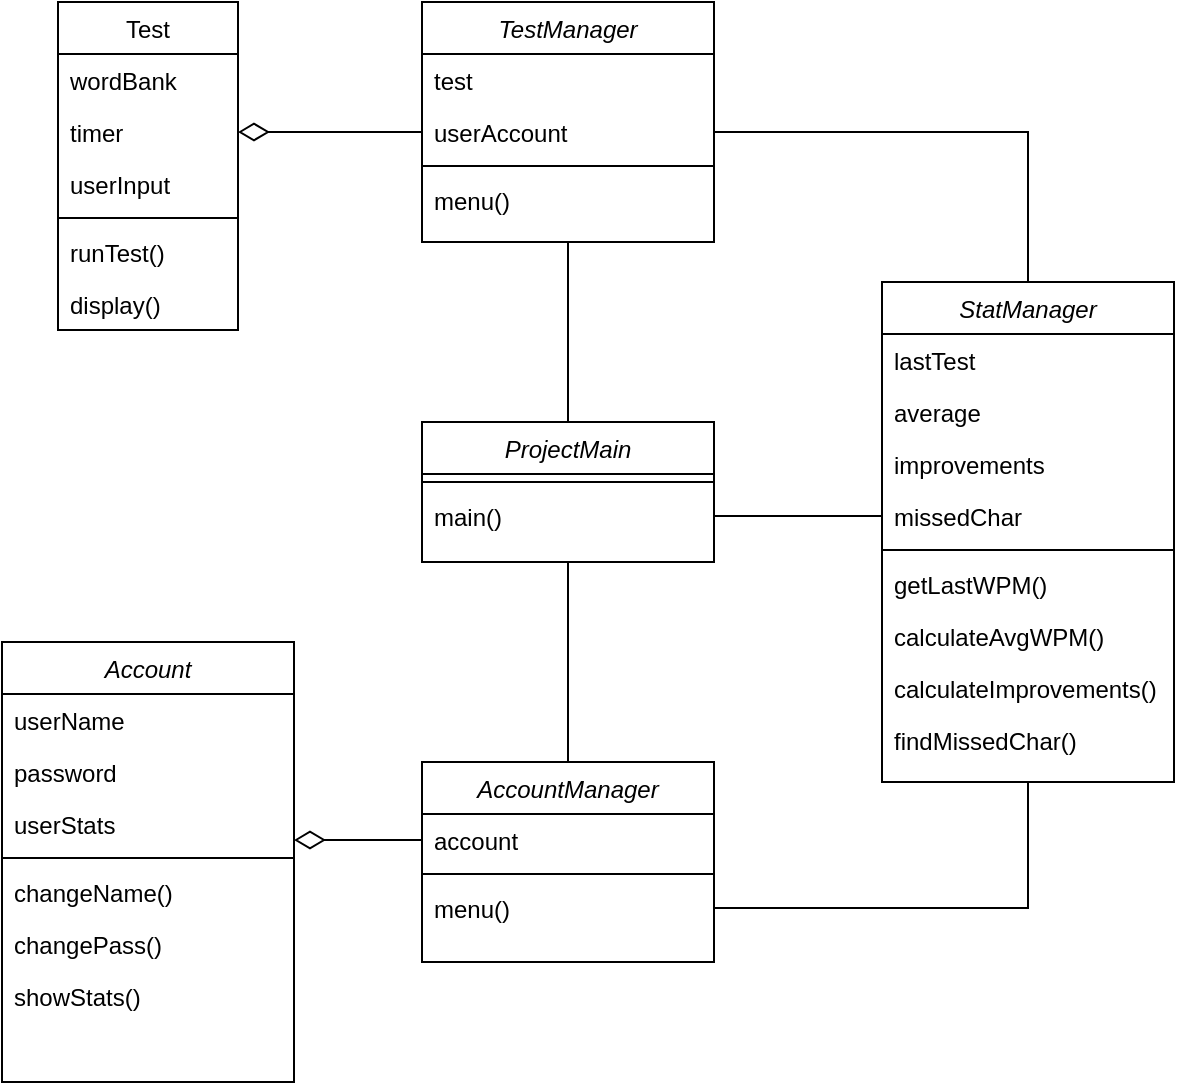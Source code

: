 <mxfile version="15.1.4" type="device"><diagram id="C5RBs43oDa-KdzZeNtuy" name="Page-1"><mxGraphModel dx="1422" dy="762" grid="1" gridSize="10" guides="1" tooltips="1" connect="1" arrows="1" fold="1" page="1" pageScale="1" pageWidth="827" pageHeight="1169" math="0" shadow="0"><root><mxCell id="WIyWlLk6GJQsqaUBKTNV-0"/><mxCell id="WIyWlLk6GJQsqaUBKTNV-1" parent="WIyWlLk6GJQsqaUBKTNV-0"/><mxCell id="zkfFHV4jXpPFQw0GAbJ--0" value="TestManager" style="swimlane;fontStyle=2;align=center;verticalAlign=top;childLayout=stackLayout;horizontal=1;startSize=26;horizontalStack=0;resizeParent=1;resizeLast=0;collapsible=1;marginBottom=0;rounded=0;shadow=0;strokeWidth=1;" parent="WIyWlLk6GJQsqaUBKTNV-1" vertex="1"><mxGeometry x="380" y="120" width="146" height="120" as="geometry"><mxRectangle x="230" y="140" width="160" height="26" as="alternateBounds"/></mxGeometry></mxCell><mxCell id="zkfFHV4jXpPFQw0GAbJ--1" value="test" style="text;align=left;verticalAlign=top;spacingLeft=4;spacingRight=4;overflow=hidden;rotatable=0;points=[[0,0.5],[1,0.5]];portConstraint=eastwest;" parent="zkfFHV4jXpPFQw0GAbJ--0" vertex="1"><mxGeometry y="26" width="146" height="26" as="geometry"/></mxCell><mxCell id="zkfFHV4jXpPFQw0GAbJ--2" value="userAccount" style="text;align=left;verticalAlign=top;spacingLeft=4;spacingRight=4;overflow=hidden;rotatable=0;points=[[0,0.5],[1,0.5]];portConstraint=eastwest;rounded=0;shadow=0;html=0;" parent="zkfFHV4jXpPFQw0GAbJ--0" vertex="1"><mxGeometry y="52" width="146" height="26" as="geometry"/></mxCell><mxCell id="zkfFHV4jXpPFQw0GAbJ--4" value="" style="line;html=1;strokeWidth=1;align=left;verticalAlign=middle;spacingTop=-1;spacingLeft=3;spacingRight=3;rotatable=0;labelPosition=right;points=[];portConstraint=eastwest;" parent="zkfFHV4jXpPFQw0GAbJ--0" vertex="1"><mxGeometry y="78" width="146" height="8" as="geometry"/></mxCell><mxCell id="DOQCykzQyZkicGyAcJXy-2" value="menu()" style="text;align=left;verticalAlign=top;spacingLeft=4;spacingRight=4;overflow=hidden;rotatable=0;points=[[0,0.5],[1,0.5]];portConstraint=eastwest;rounded=0;shadow=0;html=0;" vertex="1" parent="zkfFHV4jXpPFQw0GAbJ--0"><mxGeometry y="86" width="146" height="26" as="geometry"/></mxCell><mxCell id="zkfFHV4jXpPFQw0GAbJ--17" value="Test" style="swimlane;fontStyle=0;align=center;verticalAlign=top;childLayout=stackLayout;horizontal=1;startSize=26;horizontalStack=0;resizeParent=1;resizeLast=0;collapsible=1;marginBottom=0;rounded=0;shadow=0;strokeWidth=1;" parent="WIyWlLk6GJQsqaUBKTNV-1" vertex="1"><mxGeometry x="198" y="120" width="90" height="164" as="geometry"><mxRectangle x="550" y="140" width="160" height="26" as="alternateBounds"/></mxGeometry></mxCell><mxCell id="zkfFHV4jXpPFQw0GAbJ--18" value="wordBank" style="text;align=left;verticalAlign=top;spacingLeft=4;spacingRight=4;overflow=hidden;rotatable=0;points=[[0,0.5],[1,0.5]];portConstraint=eastwest;" parent="zkfFHV4jXpPFQw0GAbJ--17" vertex="1"><mxGeometry y="26" width="90" height="26" as="geometry"/></mxCell><mxCell id="zkfFHV4jXpPFQw0GAbJ--19" value="timer" style="text;align=left;verticalAlign=top;spacingLeft=4;spacingRight=4;overflow=hidden;rotatable=0;points=[[0,0.5],[1,0.5]];portConstraint=eastwest;rounded=0;shadow=0;html=0;" parent="zkfFHV4jXpPFQw0GAbJ--17" vertex="1"><mxGeometry y="52" width="90" height="26" as="geometry"/></mxCell><mxCell id="zkfFHV4jXpPFQw0GAbJ--20" value="userInput" style="text;align=left;verticalAlign=top;spacingLeft=4;spacingRight=4;overflow=hidden;rotatable=0;points=[[0,0.5],[1,0.5]];portConstraint=eastwest;rounded=0;shadow=0;html=0;" parent="zkfFHV4jXpPFQw0GAbJ--17" vertex="1"><mxGeometry y="78" width="90" height="26" as="geometry"/></mxCell><mxCell id="zkfFHV4jXpPFQw0GAbJ--23" value="" style="line;html=1;strokeWidth=1;align=left;verticalAlign=middle;spacingTop=-1;spacingLeft=3;spacingRight=3;rotatable=0;labelPosition=right;points=[];portConstraint=eastwest;" parent="zkfFHV4jXpPFQw0GAbJ--17" vertex="1"><mxGeometry y="104" width="90" height="8" as="geometry"/></mxCell><mxCell id="zkfFHV4jXpPFQw0GAbJ--24" value="runTest()" style="text;align=left;verticalAlign=top;spacingLeft=4;spacingRight=4;overflow=hidden;rotatable=0;points=[[0,0.5],[1,0.5]];portConstraint=eastwest;" parent="zkfFHV4jXpPFQw0GAbJ--17" vertex="1"><mxGeometry y="112" width="90" height="26" as="geometry"/></mxCell><mxCell id="zkfFHV4jXpPFQw0GAbJ--25" value="display()" style="text;align=left;verticalAlign=top;spacingLeft=4;spacingRight=4;overflow=hidden;rotatable=0;points=[[0,0.5],[1,0.5]];portConstraint=eastwest;" parent="zkfFHV4jXpPFQw0GAbJ--17" vertex="1"><mxGeometry y="138" width="90" height="26" as="geometry"/></mxCell><mxCell id="DOQCykzQyZkicGyAcJXy-55" style="edgeStyle=orthogonalEdgeStyle;rounded=0;orthogonalLoop=1;jettySize=auto;html=1;exitX=0.5;exitY=0;exitDx=0;exitDy=0;entryX=1;entryY=0.5;entryDx=0;entryDy=0;endArrow=none;endFill=0;endSize=13;strokeWidth=1;" edge="1" parent="WIyWlLk6GJQsqaUBKTNV-1" source="DOQCykzQyZkicGyAcJXy-14" target="zkfFHV4jXpPFQw0GAbJ--2"><mxGeometry relative="1" as="geometry"/></mxCell><mxCell id="DOQCykzQyZkicGyAcJXy-14" value="StatManager" style="swimlane;fontStyle=2;align=center;verticalAlign=top;childLayout=stackLayout;horizontal=1;startSize=26;horizontalStack=0;resizeParent=1;resizeLast=0;collapsible=1;marginBottom=0;rounded=0;shadow=0;strokeWidth=1;" vertex="1" parent="WIyWlLk6GJQsqaUBKTNV-1"><mxGeometry x="610" y="260" width="146" height="250" as="geometry"><mxRectangle x="230" y="140" width="160" height="26" as="alternateBounds"/></mxGeometry></mxCell><mxCell id="DOQCykzQyZkicGyAcJXy-15" value="lastTest" style="text;align=left;verticalAlign=top;spacingLeft=4;spacingRight=4;overflow=hidden;rotatable=0;points=[[0,0.5],[1,0.5]];portConstraint=eastwest;" vertex="1" parent="DOQCykzQyZkicGyAcJXy-14"><mxGeometry y="26" width="146" height="26" as="geometry"/></mxCell><mxCell id="DOQCykzQyZkicGyAcJXy-16" value="average" style="text;align=left;verticalAlign=top;spacingLeft=4;spacingRight=4;overflow=hidden;rotatable=0;points=[[0,0.5],[1,0.5]];portConstraint=eastwest;rounded=0;shadow=0;html=0;" vertex="1" parent="DOQCykzQyZkicGyAcJXy-14"><mxGeometry y="52" width="146" height="26" as="geometry"/></mxCell><mxCell id="DOQCykzQyZkicGyAcJXy-17" value="improvements&#10;" style="text;align=left;verticalAlign=top;spacingLeft=4;spacingRight=4;overflow=hidden;rotatable=0;points=[[0,0.5],[1,0.5]];portConstraint=eastwest;rounded=0;shadow=0;html=0;" vertex="1" parent="DOQCykzQyZkicGyAcJXy-14"><mxGeometry y="78" width="146" height="26" as="geometry"/></mxCell><mxCell id="DOQCykzQyZkicGyAcJXy-19" value="missedChar" style="text;align=left;verticalAlign=top;spacingLeft=4;spacingRight=4;overflow=hidden;rotatable=0;points=[[0,0.5],[1,0.5]];portConstraint=eastwest;rounded=0;shadow=0;html=0;" vertex="1" parent="DOQCykzQyZkicGyAcJXy-14"><mxGeometry y="104" width="146" height="26" as="geometry"/></mxCell><mxCell id="DOQCykzQyZkicGyAcJXy-18" value="" style="line;html=1;strokeWidth=1;align=left;verticalAlign=middle;spacingTop=-1;spacingLeft=3;spacingRight=3;rotatable=0;labelPosition=right;points=[];portConstraint=eastwest;" vertex="1" parent="DOQCykzQyZkicGyAcJXy-14"><mxGeometry y="130" width="146" height="8" as="geometry"/></mxCell><mxCell id="DOQCykzQyZkicGyAcJXy-20" value="getLastWPM()" style="text;align=left;verticalAlign=top;spacingLeft=4;spacingRight=4;overflow=hidden;rotatable=0;points=[[0,0.5],[1,0.5]];portConstraint=eastwest;rounded=0;shadow=0;html=0;" vertex="1" parent="DOQCykzQyZkicGyAcJXy-14"><mxGeometry y="138" width="146" height="26" as="geometry"/></mxCell><mxCell id="DOQCykzQyZkicGyAcJXy-21" value="calculateAvgWPM()" style="text;align=left;verticalAlign=top;spacingLeft=4;spacingRight=4;overflow=hidden;rotatable=0;points=[[0,0.5],[1,0.5]];portConstraint=eastwest;rounded=0;shadow=0;html=0;" vertex="1" parent="DOQCykzQyZkicGyAcJXy-14"><mxGeometry y="164" width="146" height="26" as="geometry"/></mxCell><mxCell id="DOQCykzQyZkicGyAcJXy-22" value="calculateImprovements()" style="text;align=left;verticalAlign=top;spacingLeft=4;spacingRight=4;overflow=hidden;rotatable=0;points=[[0,0.5],[1,0.5]];portConstraint=eastwest;rounded=0;shadow=0;html=0;" vertex="1" parent="DOQCykzQyZkicGyAcJXy-14"><mxGeometry y="190" width="146" height="26" as="geometry"/></mxCell><mxCell id="DOQCykzQyZkicGyAcJXy-23" value="findMissedChar()" style="text;align=left;verticalAlign=top;spacingLeft=4;spacingRight=4;overflow=hidden;rotatable=0;points=[[0,0.5],[1,0.5]];portConstraint=eastwest;rounded=0;shadow=0;html=0;" vertex="1" parent="DOQCykzQyZkicGyAcJXy-14"><mxGeometry y="216" width="146" height="26" as="geometry"/></mxCell><mxCell id="DOQCykzQyZkicGyAcJXy-24" value="AccountManager" style="swimlane;fontStyle=2;align=center;verticalAlign=top;childLayout=stackLayout;horizontal=1;startSize=26;horizontalStack=0;resizeParent=1;resizeLast=0;collapsible=1;marginBottom=0;rounded=0;shadow=0;strokeWidth=1;" vertex="1" parent="WIyWlLk6GJQsqaUBKTNV-1"><mxGeometry x="380" y="500" width="146" height="100" as="geometry"><mxRectangle x="230" y="140" width="160" height="26" as="alternateBounds"/></mxGeometry></mxCell><mxCell id="DOQCykzQyZkicGyAcJXy-25" value="account" style="text;align=left;verticalAlign=top;spacingLeft=4;spacingRight=4;overflow=hidden;rotatable=0;points=[[0,0.5],[1,0.5]];portConstraint=eastwest;" vertex="1" parent="DOQCykzQyZkicGyAcJXy-24"><mxGeometry y="26" width="146" height="26" as="geometry"/></mxCell><mxCell id="DOQCykzQyZkicGyAcJXy-28" value="" style="line;html=1;strokeWidth=1;align=left;verticalAlign=middle;spacingTop=-1;spacingLeft=3;spacingRight=3;rotatable=0;labelPosition=right;points=[];portConstraint=eastwest;" vertex="1" parent="DOQCykzQyZkicGyAcJXy-24"><mxGeometry y="52" width="146" height="8" as="geometry"/></mxCell><mxCell id="DOQCykzQyZkicGyAcJXy-29" value="menu()" style="text;align=left;verticalAlign=top;spacingLeft=4;spacingRight=4;overflow=hidden;rotatable=0;points=[[0,0.5],[1,0.5]];portConstraint=eastwest;rounded=0;shadow=0;html=0;" vertex="1" parent="DOQCykzQyZkicGyAcJXy-24"><mxGeometry y="60" width="146" height="26" as="geometry"/></mxCell><mxCell id="DOQCykzQyZkicGyAcJXy-30" value="Account" style="swimlane;fontStyle=2;align=center;verticalAlign=top;childLayout=stackLayout;horizontal=1;startSize=26;horizontalStack=0;resizeParent=1;resizeLast=0;collapsible=1;marginBottom=0;rounded=0;shadow=0;strokeWidth=1;" vertex="1" parent="WIyWlLk6GJQsqaUBKTNV-1"><mxGeometry x="170" y="440" width="146" height="220" as="geometry"><mxRectangle x="230" y="140" width="160" height="26" as="alternateBounds"/></mxGeometry></mxCell><mxCell id="DOQCykzQyZkicGyAcJXy-31" value="userName&#10;" style="text;align=left;verticalAlign=top;spacingLeft=4;spacingRight=4;overflow=hidden;rotatable=0;points=[[0,0.5],[1,0.5]];portConstraint=eastwest;" vertex="1" parent="DOQCykzQyZkicGyAcJXy-30"><mxGeometry y="26" width="146" height="26" as="geometry"/></mxCell><mxCell id="DOQCykzQyZkicGyAcJXy-33" value="password" style="text;align=left;verticalAlign=top;spacingLeft=4;spacingRight=4;overflow=hidden;rotatable=0;points=[[0,0.5],[1,0.5]];portConstraint=eastwest;rounded=0;shadow=0;html=0;" vertex="1" parent="DOQCykzQyZkicGyAcJXy-30"><mxGeometry y="52" width="146" height="26" as="geometry"/></mxCell><mxCell id="DOQCykzQyZkicGyAcJXy-34" value="userStats" style="text;align=left;verticalAlign=top;spacingLeft=4;spacingRight=4;overflow=hidden;rotatable=0;points=[[0,0.5],[1,0.5]];portConstraint=eastwest;rounded=0;shadow=0;html=0;" vertex="1" parent="DOQCykzQyZkicGyAcJXy-30"><mxGeometry y="78" width="146" height="26" as="geometry"/></mxCell><mxCell id="DOQCykzQyZkicGyAcJXy-32" value="" style="line;html=1;strokeWidth=1;align=left;verticalAlign=middle;spacingTop=-1;spacingLeft=3;spacingRight=3;rotatable=0;labelPosition=right;points=[];portConstraint=eastwest;" vertex="1" parent="DOQCykzQyZkicGyAcJXy-30"><mxGeometry y="104" width="146" height="8" as="geometry"/></mxCell><mxCell id="DOQCykzQyZkicGyAcJXy-35" value="changeName()" style="text;align=left;verticalAlign=top;spacingLeft=4;spacingRight=4;overflow=hidden;rotatable=0;points=[[0,0.5],[1,0.5]];portConstraint=eastwest;rounded=0;shadow=0;html=0;" vertex="1" parent="DOQCykzQyZkicGyAcJXy-30"><mxGeometry y="112" width="146" height="26" as="geometry"/></mxCell><mxCell id="DOQCykzQyZkicGyAcJXy-36" value="changePass()" style="text;align=left;verticalAlign=top;spacingLeft=4;spacingRight=4;overflow=hidden;rotatable=0;points=[[0,0.5],[1,0.5]];portConstraint=eastwest;rounded=0;shadow=0;html=0;" vertex="1" parent="DOQCykzQyZkicGyAcJXy-30"><mxGeometry y="138" width="146" height="26" as="geometry"/></mxCell><mxCell id="DOQCykzQyZkicGyAcJXy-37" value="showStats()" style="text;align=left;verticalAlign=top;spacingLeft=4;spacingRight=4;overflow=hidden;rotatable=0;points=[[0,0.5],[1,0.5]];portConstraint=eastwest;rounded=0;shadow=0;html=0;" vertex="1" parent="DOQCykzQyZkicGyAcJXy-30"><mxGeometry y="164" width="146" height="26" as="geometry"/></mxCell><mxCell id="DOQCykzQyZkicGyAcJXy-48" style="edgeStyle=orthogonalEdgeStyle;rounded=0;orthogonalLoop=1;jettySize=auto;html=1;exitX=0.5;exitY=0;exitDx=0;exitDy=0;entryX=0.5;entryY=1;entryDx=0;entryDy=0;endArrow=none;endFill=0;" edge="1" parent="WIyWlLk6GJQsqaUBKTNV-1" source="DOQCykzQyZkicGyAcJXy-42" target="zkfFHV4jXpPFQw0GAbJ--0"><mxGeometry relative="1" as="geometry"/></mxCell><mxCell id="DOQCykzQyZkicGyAcJXy-49" style="edgeStyle=orthogonalEdgeStyle;rounded=0;orthogonalLoop=1;jettySize=auto;html=1;exitX=0.5;exitY=1;exitDx=0;exitDy=0;entryX=0.5;entryY=0;entryDx=0;entryDy=0;endArrow=none;endFill=0;" edge="1" parent="WIyWlLk6GJQsqaUBKTNV-1" source="DOQCykzQyZkicGyAcJXy-42" target="DOQCykzQyZkicGyAcJXy-24"><mxGeometry relative="1" as="geometry"/></mxCell><mxCell id="DOQCykzQyZkicGyAcJXy-42" value="ProjectMain" style="swimlane;fontStyle=2;align=center;verticalAlign=top;childLayout=stackLayout;horizontal=1;startSize=26;horizontalStack=0;resizeParent=1;resizeLast=0;collapsible=1;marginBottom=0;rounded=0;shadow=0;strokeWidth=1;" vertex="1" parent="WIyWlLk6GJQsqaUBKTNV-1"><mxGeometry x="380" y="330" width="146" height="70" as="geometry"><mxRectangle x="230" y="140" width="160" height="26" as="alternateBounds"/></mxGeometry></mxCell><mxCell id="DOQCykzQyZkicGyAcJXy-45" value="" style="line;html=1;strokeWidth=1;align=left;verticalAlign=middle;spacingTop=-1;spacingLeft=3;spacingRight=3;rotatable=0;labelPosition=right;points=[];portConstraint=eastwest;" vertex="1" parent="DOQCykzQyZkicGyAcJXy-42"><mxGeometry y="26" width="146" height="8" as="geometry"/></mxCell><mxCell id="DOQCykzQyZkicGyAcJXy-46" value="main()" style="text;align=left;verticalAlign=top;spacingLeft=4;spacingRight=4;overflow=hidden;rotatable=0;points=[[0,0.5],[1,0.5]];portConstraint=eastwest;rounded=0;shadow=0;html=0;" vertex="1" parent="DOQCykzQyZkicGyAcJXy-42"><mxGeometry y="34" width="146" height="26" as="geometry"/></mxCell><mxCell id="DOQCykzQyZkicGyAcJXy-50" style="edgeStyle=orthogonalEdgeStyle;rounded=0;orthogonalLoop=1;jettySize=auto;html=1;exitX=1;exitY=0.5;exitDx=0;exitDy=0;entryX=0;entryY=0.5;entryDx=0;entryDy=0;endArrow=none;endFill=0;" edge="1" parent="WIyWlLk6GJQsqaUBKTNV-1" source="DOQCykzQyZkicGyAcJXy-46" target="DOQCykzQyZkicGyAcJXy-19"><mxGeometry relative="1" as="geometry"/></mxCell><mxCell id="DOQCykzQyZkicGyAcJXy-51" style="edgeStyle=orthogonalEdgeStyle;rounded=0;orthogonalLoop=1;jettySize=auto;html=1;exitX=0;exitY=0.5;exitDx=0;exitDy=0;entryX=1;entryY=0.5;entryDx=0;entryDy=0;endArrow=diamondThin;endFill=0;strokeWidth=1;endSize=13;" edge="1" parent="WIyWlLk6GJQsqaUBKTNV-1" source="zkfFHV4jXpPFQw0GAbJ--2" target="zkfFHV4jXpPFQw0GAbJ--19"><mxGeometry relative="1" as="geometry"/></mxCell><mxCell id="DOQCykzQyZkicGyAcJXy-52" style="edgeStyle=orthogonalEdgeStyle;rounded=0;orthogonalLoop=1;jettySize=auto;html=1;exitX=0;exitY=0.5;exitDx=0;exitDy=0;endArrow=diamondThin;endFill=0;endSize=13;strokeWidth=1;" edge="1" parent="WIyWlLk6GJQsqaUBKTNV-1" source="DOQCykzQyZkicGyAcJXy-25"><mxGeometry relative="1" as="geometry"><mxPoint x="316" y="539" as="targetPoint"/></mxGeometry></mxCell><mxCell id="DOQCykzQyZkicGyAcJXy-56" style="edgeStyle=orthogonalEdgeStyle;rounded=0;orthogonalLoop=1;jettySize=auto;html=1;exitX=1;exitY=0.5;exitDx=0;exitDy=0;entryX=0.5;entryY=1;entryDx=0;entryDy=0;endArrow=none;endFill=0;endSize=13;strokeWidth=1;" edge="1" parent="WIyWlLk6GJQsqaUBKTNV-1" source="DOQCykzQyZkicGyAcJXy-29" target="DOQCykzQyZkicGyAcJXy-14"><mxGeometry relative="1" as="geometry"/></mxCell></root></mxGraphModel></diagram></mxfile>